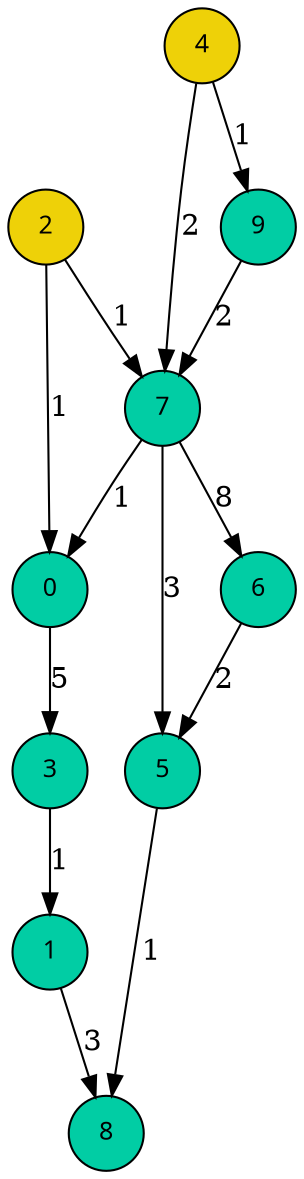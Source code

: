 digraph grafo {
	node [shape="circle", style=filled, color="black" fillcolor="#eed108" fontcolor="black" fontname="sans-serif" fontsize=12];
	"0" [label= "0" shape="circle" fontcolor="black" color="black" fillcolor="#eed108"];
	"1" [label= "1" shape="circle" fontcolor="black" color="black" fillcolor="#eed108"];
	"2" [label= "2" shape="circle" fontcolor="black" color="black" fillcolor="#eed108"];
	"3" [label= "3" shape="circle" fontcolor="black" color="black" fillcolor="#eed108"];
	"4" [label= "4" shape="circle" fontcolor="black" color="black" fillcolor="#eed108"];
	"5" [label= "5" shape="circle" fontcolor="black" color="black" fillcolor="#eed108"];
	"6" [label= "6" shape="circle" fontcolor="black" color="black" fillcolor="#eed108"];
	"7" [label= "7" shape="circle" fontcolor="black" color="black" fillcolor="#eed108"];
	"8" [label= "8" shape="circle" fontcolor="black" color="black" fillcolor="#eed108"];
	"9" [label= "9" shape="circle" fontcolor="black" color="black" fillcolor="#eed108"];
	0 -> 3 [label="5"];
	"3" [label= "3" shape="circle" fontcolor="black" color="black" fillcolor="#01cda4"];
	1 -> 8 [label="3"];
	"8" [label= "8" shape="circle" fontcolor="black" color="black" fillcolor="#01cda4"];
	2 -> 7 [label="1"];
	"7" [label= "7" shape="circle" fontcolor="black" color="black" fillcolor="#01cda4"];
	2 -> 0 [label="1"];
	"0" [label= "0" shape="circle" fontcolor="black" color="black" fillcolor="#01cda4"];
	3 -> 1 [label="1"];
	"1" [label= "1" shape="circle" fontcolor="black" color="black" fillcolor="#01cda4"];
	4 -> 9 [label="1"];
	"9" [label= "9" shape="circle" fontcolor="black" color="black" fillcolor="#01cda4"];
	4 -> 7 [label="2"];
	"7" [label= "7" shape="circle" fontcolor="black" color="black" fillcolor="#01cda4"];
	5 -> 8 [label="1"];
	"8" [label= "8" shape="circle" fontcolor="black" color="black" fillcolor="#01cda4"];
	6 -> 5 [label="2"];
	"5" [label= "5" shape="circle" fontcolor="black" color="black" fillcolor="#01cda4"];
	7 -> 5 [label="3"];
	"5" [label= "5" shape="circle" fontcolor="black" color="black" fillcolor="#01cda4"];
	7 -> 6 [label="8"];
	"6" [label= "6" shape="circle" fontcolor="black" color="black" fillcolor="#01cda4"];
	7 -> 0 [label="1"];
	"0" [label= "0" shape="circle" fontcolor="black" color="black" fillcolor="#01cda4"];
	9 -> 7 [label="2"];
	"7" [label= "7" shape="circle" fontcolor="black" color="black" fillcolor="#01cda4"];
}
